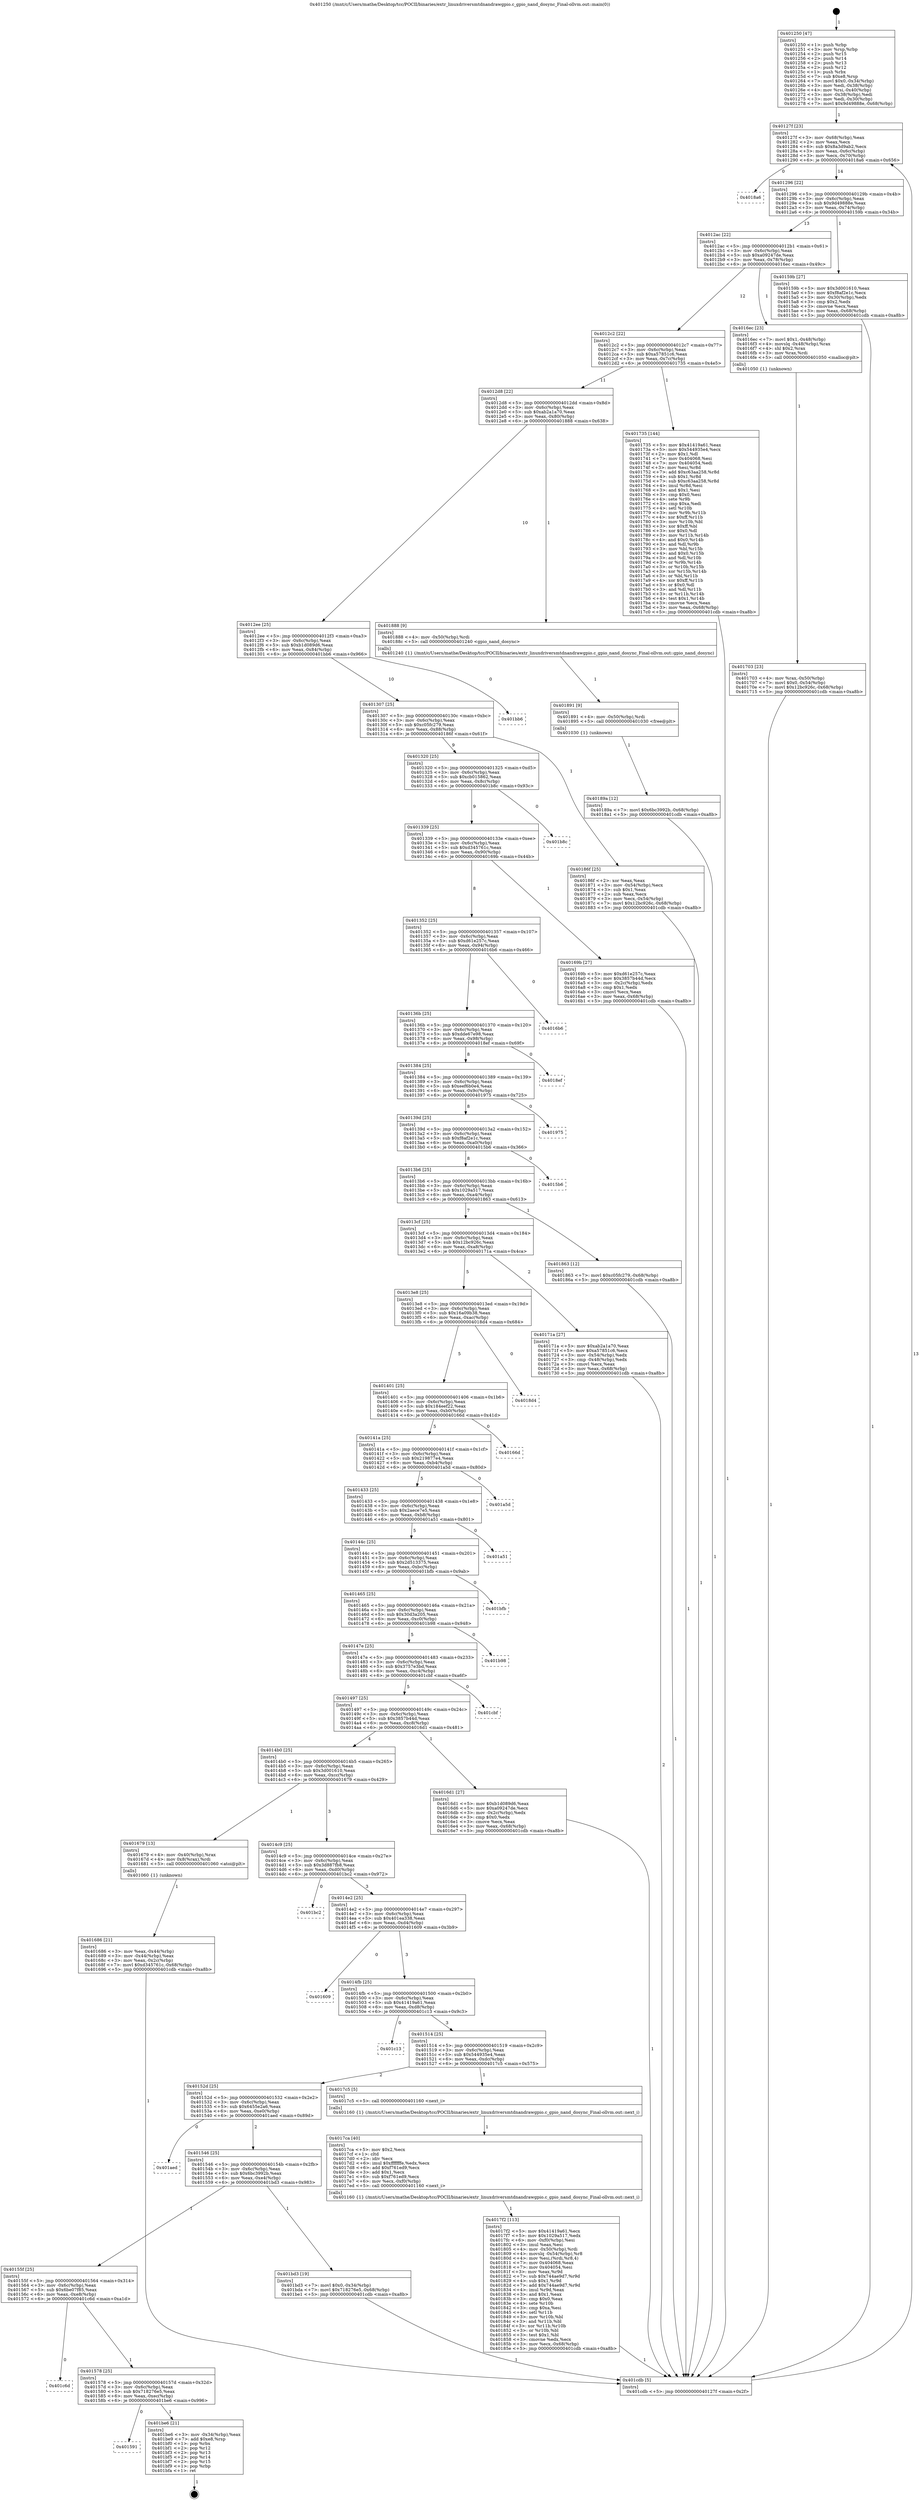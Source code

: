 digraph "0x401250" {
  label = "0x401250 (/mnt/c/Users/mathe/Desktop/tcc/POCII/binaries/extr_linuxdriversmtdnandrawgpio.c_gpio_nand_dosync_Final-ollvm.out::main(0))"
  labelloc = "t"
  node[shape=record]

  Entry [label="",width=0.3,height=0.3,shape=circle,fillcolor=black,style=filled]
  "0x40127f" [label="{
     0x40127f [23]\l
     | [instrs]\l
     &nbsp;&nbsp;0x40127f \<+3\>: mov -0x68(%rbp),%eax\l
     &nbsp;&nbsp;0x401282 \<+2\>: mov %eax,%ecx\l
     &nbsp;&nbsp;0x401284 \<+6\>: sub $0x8a3d9ab2,%ecx\l
     &nbsp;&nbsp;0x40128a \<+3\>: mov %eax,-0x6c(%rbp)\l
     &nbsp;&nbsp;0x40128d \<+3\>: mov %ecx,-0x70(%rbp)\l
     &nbsp;&nbsp;0x401290 \<+6\>: je 00000000004018a6 \<main+0x656\>\l
  }"]
  "0x4018a6" [label="{
     0x4018a6\l
  }", style=dashed]
  "0x401296" [label="{
     0x401296 [22]\l
     | [instrs]\l
     &nbsp;&nbsp;0x401296 \<+5\>: jmp 000000000040129b \<main+0x4b\>\l
     &nbsp;&nbsp;0x40129b \<+3\>: mov -0x6c(%rbp),%eax\l
     &nbsp;&nbsp;0x40129e \<+5\>: sub $0x9d49888e,%eax\l
     &nbsp;&nbsp;0x4012a3 \<+3\>: mov %eax,-0x74(%rbp)\l
     &nbsp;&nbsp;0x4012a6 \<+6\>: je 000000000040159b \<main+0x34b\>\l
  }"]
  Exit [label="",width=0.3,height=0.3,shape=circle,fillcolor=black,style=filled,peripheries=2]
  "0x40159b" [label="{
     0x40159b [27]\l
     | [instrs]\l
     &nbsp;&nbsp;0x40159b \<+5\>: mov $0x3d001610,%eax\l
     &nbsp;&nbsp;0x4015a0 \<+5\>: mov $0xf8af2e1c,%ecx\l
     &nbsp;&nbsp;0x4015a5 \<+3\>: mov -0x30(%rbp),%edx\l
     &nbsp;&nbsp;0x4015a8 \<+3\>: cmp $0x2,%edx\l
     &nbsp;&nbsp;0x4015ab \<+3\>: cmovne %ecx,%eax\l
     &nbsp;&nbsp;0x4015ae \<+3\>: mov %eax,-0x68(%rbp)\l
     &nbsp;&nbsp;0x4015b1 \<+5\>: jmp 0000000000401cdb \<main+0xa8b\>\l
  }"]
  "0x4012ac" [label="{
     0x4012ac [22]\l
     | [instrs]\l
     &nbsp;&nbsp;0x4012ac \<+5\>: jmp 00000000004012b1 \<main+0x61\>\l
     &nbsp;&nbsp;0x4012b1 \<+3\>: mov -0x6c(%rbp),%eax\l
     &nbsp;&nbsp;0x4012b4 \<+5\>: sub $0xa09247de,%eax\l
     &nbsp;&nbsp;0x4012b9 \<+3\>: mov %eax,-0x78(%rbp)\l
     &nbsp;&nbsp;0x4012bc \<+6\>: je 00000000004016ec \<main+0x49c\>\l
  }"]
  "0x401cdb" [label="{
     0x401cdb [5]\l
     | [instrs]\l
     &nbsp;&nbsp;0x401cdb \<+5\>: jmp 000000000040127f \<main+0x2f\>\l
  }"]
  "0x401250" [label="{
     0x401250 [47]\l
     | [instrs]\l
     &nbsp;&nbsp;0x401250 \<+1\>: push %rbp\l
     &nbsp;&nbsp;0x401251 \<+3\>: mov %rsp,%rbp\l
     &nbsp;&nbsp;0x401254 \<+2\>: push %r15\l
     &nbsp;&nbsp;0x401256 \<+2\>: push %r14\l
     &nbsp;&nbsp;0x401258 \<+2\>: push %r13\l
     &nbsp;&nbsp;0x40125a \<+2\>: push %r12\l
     &nbsp;&nbsp;0x40125c \<+1\>: push %rbx\l
     &nbsp;&nbsp;0x40125d \<+7\>: sub $0xe8,%rsp\l
     &nbsp;&nbsp;0x401264 \<+7\>: movl $0x0,-0x34(%rbp)\l
     &nbsp;&nbsp;0x40126b \<+3\>: mov %edi,-0x38(%rbp)\l
     &nbsp;&nbsp;0x40126e \<+4\>: mov %rsi,-0x40(%rbp)\l
     &nbsp;&nbsp;0x401272 \<+3\>: mov -0x38(%rbp),%edi\l
     &nbsp;&nbsp;0x401275 \<+3\>: mov %edi,-0x30(%rbp)\l
     &nbsp;&nbsp;0x401278 \<+7\>: movl $0x9d49888e,-0x68(%rbp)\l
  }"]
  "0x401591" [label="{
     0x401591\l
  }", style=dashed]
  "0x4016ec" [label="{
     0x4016ec [23]\l
     | [instrs]\l
     &nbsp;&nbsp;0x4016ec \<+7\>: movl $0x1,-0x48(%rbp)\l
     &nbsp;&nbsp;0x4016f3 \<+4\>: movslq -0x48(%rbp),%rax\l
     &nbsp;&nbsp;0x4016f7 \<+4\>: shl $0x2,%rax\l
     &nbsp;&nbsp;0x4016fb \<+3\>: mov %rax,%rdi\l
     &nbsp;&nbsp;0x4016fe \<+5\>: call 0000000000401050 \<malloc@plt\>\l
     | [calls]\l
     &nbsp;&nbsp;0x401050 \{1\} (unknown)\l
  }"]
  "0x4012c2" [label="{
     0x4012c2 [22]\l
     | [instrs]\l
     &nbsp;&nbsp;0x4012c2 \<+5\>: jmp 00000000004012c7 \<main+0x77\>\l
     &nbsp;&nbsp;0x4012c7 \<+3\>: mov -0x6c(%rbp),%eax\l
     &nbsp;&nbsp;0x4012ca \<+5\>: sub $0xa57851c6,%eax\l
     &nbsp;&nbsp;0x4012cf \<+3\>: mov %eax,-0x7c(%rbp)\l
     &nbsp;&nbsp;0x4012d2 \<+6\>: je 0000000000401735 \<main+0x4e5\>\l
  }"]
  "0x401be6" [label="{
     0x401be6 [21]\l
     | [instrs]\l
     &nbsp;&nbsp;0x401be6 \<+3\>: mov -0x34(%rbp),%eax\l
     &nbsp;&nbsp;0x401be9 \<+7\>: add $0xe8,%rsp\l
     &nbsp;&nbsp;0x401bf0 \<+1\>: pop %rbx\l
     &nbsp;&nbsp;0x401bf1 \<+2\>: pop %r12\l
     &nbsp;&nbsp;0x401bf3 \<+2\>: pop %r13\l
     &nbsp;&nbsp;0x401bf5 \<+2\>: pop %r14\l
     &nbsp;&nbsp;0x401bf7 \<+2\>: pop %r15\l
     &nbsp;&nbsp;0x401bf9 \<+1\>: pop %rbp\l
     &nbsp;&nbsp;0x401bfa \<+1\>: ret\l
  }"]
  "0x401735" [label="{
     0x401735 [144]\l
     | [instrs]\l
     &nbsp;&nbsp;0x401735 \<+5\>: mov $0x41419a61,%eax\l
     &nbsp;&nbsp;0x40173a \<+5\>: mov $0x544935e4,%ecx\l
     &nbsp;&nbsp;0x40173f \<+2\>: mov $0x1,%dl\l
     &nbsp;&nbsp;0x401741 \<+7\>: mov 0x404068,%esi\l
     &nbsp;&nbsp;0x401748 \<+7\>: mov 0x404054,%edi\l
     &nbsp;&nbsp;0x40174f \<+3\>: mov %esi,%r8d\l
     &nbsp;&nbsp;0x401752 \<+7\>: add $0xc63aa258,%r8d\l
     &nbsp;&nbsp;0x401759 \<+4\>: sub $0x1,%r8d\l
     &nbsp;&nbsp;0x40175d \<+7\>: sub $0xc63aa258,%r8d\l
     &nbsp;&nbsp;0x401764 \<+4\>: imul %r8d,%esi\l
     &nbsp;&nbsp;0x401768 \<+3\>: and $0x1,%esi\l
     &nbsp;&nbsp;0x40176b \<+3\>: cmp $0x0,%esi\l
     &nbsp;&nbsp;0x40176e \<+4\>: sete %r9b\l
     &nbsp;&nbsp;0x401772 \<+3\>: cmp $0xa,%edi\l
     &nbsp;&nbsp;0x401775 \<+4\>: setl %r10b\l
     &nbsp;&nbsp;0x401779 \<+3\>: mov %r9b,%r11b\l
     &nbsp;&nbsp;0x40177c \<+4\>: xor $0xff,%r11b\l
     &nbsp;&nbsp;0x401780 \<+3\>: mov %r10b,%bl\l
     &nbsp;&nbsp;0x401783 \<+3\>: xor $0xff,%bl\l
     &nbsp;&nbsp;0x401786 \<+3\>: xor $0x0,%dl\l
     &nbsp;&nbsp;0x401789 \<+3\>: mov %r11b,%r14b\l
     &nbsp;&nbsp;0x40178c \<+4\>: and $0x0,%r14b\l
     &nbsp;&nbsp;0x401790 \<+3\>: and %dl,%r9b\l
     &nbsp;&nbsp;0x401793 \<+3\>: mov %bl,%r15b\l
     &nbsp;&nbsp;0x401796 \<+4\>: and $0x0,%r15b\l
     &nbsp;&nbsp;0x40179a \<+3\>: and %dl,%r10b\l
     &nbsp;&nbsp;0x40179d \<+3\>: or %r9b,%r14b\l
     &nbsp;&nbsp;0x4017a0 \<+3\>: or %r10b,%r15b\l
     &nbsp;&nbsp;0x4017a3 \<+3\>: xor %r15b,%r14b\l
     &nbsp;&nbsp;0x4017a6 \<+3\>: or %bl,%r11b\l
     &nbsp;&nbsp;0x4017a9 \<+4\>: xor $0xff,%r11b\l
     &nbsp;&nbsp;0x4017ad \<+3\>: or $0x0,%dl\l
     &nbsp;&nbsp;0x4017b0 \<+3\>: and %dl,%r11b\l
     &nbsp;&nbsp;0x4017b3 \<+3\>: or %r11b,%r14b\l
     &nbsp;&nbsp;0x4017b6 \<+4\>: test $0x1,%r14b\l
     &nbsp;&nbsp;0x4017ba \<+3\>: cmovne %ecx,%eax\l
     &nbsp;&nbsp;0x4017bd \<+3\>: mov %eax,-0x68(%rbp)\l
     &nbsp;&nbsp;0x4017c0 \<+5\>: jmp 0000000000401cdb \<main+0xa8b\>\l
  }"]
  "0x4012d8" [label="{
     0x4012d8 [22]\l
     | [instrs]\l
     &nbsp;&nbsp;0x4012d8 \<+5\>: jmp 00000000004012dd \<main+0x8d\>\l
     &nbsp;&nbsp;0x4012dd \<+3\>: mov -0x6c(%rbp),%eax\l
     &nbsp;&nbsp;0x4012e0 \<+5\>: sub $0xab2a1a70,%eax\l
     &nbsp;&nbsp;0x4012e5 \<+3\>: mov %eax,-0x80(%rbp)\l
     &nbsp;&nbsp;0x4012e8 \<+6\>: je 0000000000401888 \<main+0x638\>\l
  }"]
  "0x401578" [label="{
     0x401578 [25]\l
     | [instrs]\l
     &nbsp;&nbsp;0x401578 \<+5\>: jmp 000000000040157d \<main+0x32d\>\l
     &nbsp;&nbsp;0x40157d \<+3\>: mov -0x6c(%rbp),%eax\l
     &nbsp;&nbsp;0x401580 \<+5\>: sub $0x718276e5,%eax\l
     &nbsp;&nbsp;0x401585 \<+6\>: mov %eax,-0xec(%rbp)\l
     &nbsp;&nbsp;0x40158b \<+6\>: je 0000000000401be6 \<main+0x996\>\l
  }"]
  "0x401888" [label="{
     0x401888 [9]\l
     | [instrs]\l
     &nbsp;&nbsp;0x401888 \<+4\>: mov -0x50(%rbp),%rdi\l
     &nbsp;&nbsp;0x40188c \<+5\>: call 0000000000401240 \<gpio_nand_dosync\>\l
     | [calls]\l
     &nbsp;&nbsp;0x401240 \{1\} (/mnt/c/Users/mathe/Desktop/tcc/POCII/binaries/extr_linuxdriversmtdnandrawgpio.c_gpio_nand_dosync_Final-ollvm.out::gpio_nand_dosync)\l
  }"]
  "0x4012ee" [label="{
     0x4012ee [25]\l
     | [instrs]\l
     &nbsp;&nbsp;0x4012ee \<+5\>: jmp 00000000004012f3 \<main+0xa3\>\l
     &nbsp;&nbsp;0x4012f3 \<+3\>: mov -0x6c(%rbp),%eax\l
     &nbsp;&nbsp;0x4012f6 \<+5\>: sub $0xb1d089d6,%eax\l
     &nbsp;&nbsp;0x4012fb \<+6\>: mov %eax,-0x84(%rbp)\l
     &nbsp;&nbsp;0x401301 \<+6\>: je 0000000000401bb6 \<main+0x966\>\l
  }"]
  "0x401c6d" [label="{
     0x401c6d\l
  }", style=dashed]
  "0x401bb6" [label="{
     0x401bb6\l
  }", style=dashed]
  "0x401307" [label="{
     0x401307 [25]\l
     | [instrs]\l
     &nbsp;&nbsp;0x401307 \<+5\>: jmp 000000000040130c \<main+0xbc\>\l
     &nbsp;&nbsp;0x40130c \<+3\>: mov -0x6c(%rbp),%eax\l
     &nbsp;&nbsp;0x40130f \<+5\>: sub $0xc05fc279,%eax\l
     &nbsp;&nbsp;0x401314 \<+6\>: mov %eax,-0x88(%rbp)\l
     &nbsp;&nbsp;0x40131a \<+6\>: je 000000000040186f \<main+0x61f\>\l
  }"]
  "0x40155f" [label="{
     0x40155f [25]\l
     | [instrs]\l
     &nbsp;&nbsp;0x40155f \<+5\>: jmp 0000000000401564 \<main+0x314\>\l
     &nbsp;&nbsp;0x401564 \<+3\>: mov -0x6c(%rbp),%eax\l
     &nbsp;&nbsp;0x401567 \<+5\>: sub $0x6be07f85,%eax\l
     &nbsp;&nbsp;0x40156c \<+6\>: mov %eax,-0xe8(%rbp)\l
     &nbsp;&nbsp;0x401572 \<+6\>: je 0000000000401c6d \<main+0xa1d\>\l
  }"]
  "0x40186f" [label="{
     0x40186f [25]\l
     | [instrs]\l
     &nbsp;&nbsp;0x40186f \<+2\>: xor %eax,%eax\l
     &nbsp;&nbsp;0x401871 \<+3\>: mov -0x54(%rbp),%ecx\l
     &nbsp;&nbsp;0x401874 \<+3\>: sub $0x1,%eax\l
     &nbsp;&nbsp;0x401877 \<+2\>: sub %eax,%ecx\l
     &nbsp;&nbsp;0x401879 \<+3\>: mov %ecx,-0x54(%rbp)\l
     &nbsp;&nbsp;0x40187c \<+7\>: movl $0x12bc926c,-0x68(%rbp)\l
     &nbsp;&nbsp;0x401883 \<+5\>: jmp 0000000000401cdb \<main+0xa8b\>\l
  }"]
  "0x401320" [label="{
     0x401320 [25]\l
     | [instrs]\l
     &nbsp;&nbsp;0x401320 \<+5\>: jmp 0000000000401325 \<main+0xd5\>\l
     &nbsp;&nbsp;0x401325 \<+3\>: mov -0x6c(%rbp),%eax\l
     &nbsp;&nbsp;0x401328 \<+5\>: sub $0xcb015862,%eax\l
     &nbsp;&nbsp;0x40132d \<+6\>: mov %eax,-0x8c(%rbp)\l
     &nbsp;&nbsp;0x401333 \<+6\>: je 0000000000401b8c \<main+0x93c\>\l
  }"]
  "0x401bd3" [label="{
     0x401bd3 [19]\l
     | [instrs]\l
     &nbsp;&nbsp;0x401bd3 \<+7\>: movl $0x0,-0x34(%rbp)\l
     &nbsp;&nbsp;0x401bda \<+7\>: movl $0x718276e5,-0x68(%rbp)\l
     &nbsp;&nbsp;0x401be1 \<+5\>: jmp 0000000000401cdb \<main+0xa8b\>\l
  }"]
  "0x401b8c" [label="{
     0x401b8c\l
  }", style=dashed]
  "0x401339" [label="{
     0x401339 [25]\l
     | [instrs]\l
     &nbsp;&nbsp;0x401339 \<+5\>: jmp 000000000040133e \<main+0xee\>\l
     &nbsp;&nbsp;0x40133e \<+3\>: mov -0x6c(%rbp),%eax\l
     &nbsp;&nbsp;0x401341 \<+5\>: sub $0xd345761c,%eax\l
     &nbsp;&nbsp;0x401346 \<+6\>: mov %eax,-0x90(%rbp)\l
     &nbsp;&nbsp;0x40134c \<+6\>: je 000000000040169b \<main+0x44b\>\l
  }"]
  "0x401546" [label="{
     0x401546 [25]\l
     | [instrs]\l
     &nbsp;&nbsp;0x401546 \<+5\>: jmp 000000000040154b \<main+0x2fb\>\l
     &nbsp;&nbsp;0x40154b \<+3\>: mov -0x6c(%rbp),%eax\l
     &nbsp;&nbsp;0x40154e \<+5\>: sub $0x6bc3992b,%eax\l
     &nbsp;&nbsp;0x401553 \<+6\>: mov %eax,-0xe4(%rbp)\l
     &nbsp;&nbsp;0x401559 \<+6\>: je 0000000000401bd3 \<main+0x983\>\l
  }"]
  "0x40169b" [label="{
     0x40169b [27]\l
     | [instrs]\l
     &nbsp;&nbsp;0x40169b \<+5\>: mov $0xd61e257c,%eax\l
     &nbsp;&nbsp;0x4016a0 \<+5\>: mov $0x3857b44d,%ecx\l
     &nbsp;&nbsp;0x4016a5 \<+3\>: mov -0x2c(%rbp),%edx\l
     &nbsp;&nbsp;0x4016a8 \<+3\>: cmp $0x1,%edx\l
     &nbsp;&nbsp;0x4016ab \<+3\>: cmovl %ecx,%eax\l
     &nbsp;&nbsp;0x4016ae \<+3\>: mov %eax,-0x68(%rbp)\l
     &nbsp;&nbsp;0x4016b1 \<+5\>: jmp 0000000000401cdb \<main+0xa8b\>\l
  }"]
  "0x401352" [label="{
     0x401352 [25]\l
     | [instrs]\l
     &nbsp;&nbsp;0x401352 \<+5\>: jmp 0000000000401357 \<main+0x107\>\l
     &nbsp;&nbsp;0x401357 \<+3\>: mov -0x6c(%rbp),%eax\l
     &nbsp;&nbsp;0x40135a \<+5\>: sub $0xd61e257c,%eax\l
     &nbsp;&nbsp;0x40135f \<+6\>: mov %eax,-0x94(%rbp)\l
     &nbsp;&nbsp;0x401365 \<+6\>: je 00000000004016b6 \<main+0x466\>\l
  }"]
  "0x401aed" [label="{
     0x401aed\l
  }", style=dashed]
  "0x4016b6" [label="{
     0x4016b6\l
  }", style=dashed]
  "0x40136b" [label="{
     0x40136b [25]\l
     | [instrs]\l
     &nbsp;&nbsp;0x40136b \<+5\>: jmp 0000000000401370 \<main+0x120\>\l
     &nbsp;&nbsp;0x401370 \<+3\>: mov -0x6c(%rbp),%eax\l
     &nbsp;&nbsp;0x401373 \<+5\>: sub $0xdde67e98,%eax\l
     &nbsp;&nbsp;0x401378 \<+6\>: mov %eax,-0x98(%rbp)\l
     &nbsp;&nbsp;0x40137e \<+6\>: je 00000000004018ef \<main+0x69f\>\l
  }"]
  "0x40189a" [label="{
     0x40189a [12]\l
     | [instrs]\l
     &nbsp;&nbsp;0x40189a \<+7\>: movl $0x6bc3992b,-0x68(%rbp)\l
     &nbsp;&nbsp;0x4018a1 \<+5\>: jmp 0000000000401cdb \<main+0xa8b\>\l
  }"]
  "0x4018ef" [label="{
     0x4018ef\l
  }", style=dashed]
  "0x401384" [label="{
     0x401384 [25]\l
     | [instrs]\l
     &nbsp;&nbsp;0x401384 \<+5\>: jmp 0000000000401389 \<main+0x139\>\l
     &nbsp;&nbsp;0x401389 \<+3\>: mov -0x6c(%rbp),%eax\l
     &nbsp;&nbsp;0x40138c \<+5\>: sub $0xeef6b0e4,%eax\l
     &nbsp;&nbsp;0x401391 \<+6\>: mov %eax,-0x9c(%rbp)\l
     &nbsp;&nbsp;0x401397 \<+6\>: je 0000000000401975 \<main+0x725\>\l
  }"]
  "0x401891" [label="{
     0x401891 [9]\l
     | [instrs]\l
     &nbsp;&nbsp;0x401891 \<+4\>: mov -0x50(%rbp),%rdi\l
     &nbsp;&nbsp;0x401895 \<+5\>: call 0000000000401030 \<free@plt\>\l
     | [calls]\l
     &nbsp;&nbsp;0x401030 \{1\} (unknown)\l
  }"]
  "0x401975" [label="{
     0x401975\l
  }", style=dashed]
  "0x40139d" [label="{
     0x40139d [25]\l
     | [instrs]\l
     &nbsp;&nbsp;0x40139d \<+5\>: jmp 00000000004013a2 \<main+0x152\>\l
     &nbsp;&nbsp;0x4013a2 \<+3\>: mov -0x6c(%rbp),%eax\l
     &nbsp;&nbsp;0x4013a5 \<+5\>: sub $0xf8af2e1c,%eax\l
     &nbsp;&nbsp;0x4013aa \<+6\>: mov %eax,-0xa0(%rbp)\l
     &nbsp;&nbsp;0x4013b0 \<+6\>: je 00000000004015b6 \<main+0x366\>\l
  }"]
  "0x4017f2" [label="{
     0x4017f2 [113]\l
     | [instrs]\l
     &nbsp;&nbsp;0x4017f2 \<+5\>: mov $0x41419a61,%ecx\l
     &nbsp;&nbsp;0x4017f7 \<+5\>: mov $0x1029a517,%edx\l
     &nbsp;&nbsp;0x4017fc \<+6\>: mov -0xf0(%rbp),%esi\l
     &nbsp;&nbsp;0x401802 \<+3\>: imul %eax,%esi\l
     &nbsp;&nbsp;0x401805 \<+4\>: mov -0x50(%rbp),%rdi\l
     &nbsp;&nbsp;0x401809 \<+4\>: movslq -0x54(%rbp),%r8\l
     &nbsp;&nbsp;0x40180d \<+4\>: mov %esi,(%rdi,%r8,4)\l
     &nbsp;&nbsp;0x401811 \<+7\>: mov 0x404068,%eax\l
     &nbsp;&nbsp;0x401818 \<+7\>: mov 0x404054,%esi\l
     &nbsp;&nbsp;0x40181f \<+3\>: mov %eax,%r9d\l
     &nbsp;&nbsp;0x401822 \<+7\>: sub $0x744ae9d7,%r9d\l
     &nbsp;&nbsp;0x401829 \<+4\>: sub $0x1,%r9d\l
     &nbsp;&nbsp;0x40182d \<+7\>: add $0x744ae9d7,%r9d\l
     &nbsp;&nbsp;0x401834 \<+4\>: imul %r9d,%eax\l
     &nbsp;&nbsp;0x401838 \<+3\>: and $0x1,%eax\l
     &nbsp;&nbsp;0x40183b \<+3\>: cmp $0x0,%eax\l
     &nbsp;&nbsp;0x40183e \<+4\>: sete %r10b\l
     &nbsp;&nbsp;0x401842 \<+3\>: cmp $0xa,%esi\l
     &nbsp;&nbsp;0x401845 \<+4\>: setl %r11b\l
     &nbsp;&nbsp;0x401849 \<+3\>: mov %r10b,%bl\l
     &nbsp;&nbsp;0x40184c \<+3\>: and %r11b,%bl\l
     &nbsp;&nbsp;0x40184f \<+3\>: xor %r11b,%r10b\l
     &nbsp;&nbsp;0x401852 \<+3\>: or %r10b,%bl\l
     &nbsp;&nbsp;0x401855 \<+3\>: test $0x1,%bl\l
     &nbsp;&nbsp;0x401858 \<+3\>: cmovne %edx,%ecx\l
     &nbsp;&nbsp;0x40185b \<+3\>: mov %ecx,-0x68(%rbp)\l
     &nbsp;&nbsp;0x40185e \<+5\>: jmp 0000000000401cdb \<main+0xa8b\>\l
  }"]
  "0x4015b6" [label="{
     0x4015b6\l
  }", style=dashed]
  "0x4013b6" [label="{
     0x4013b6 [25]\l
     | [instrs]\l
     &nbsp;&nbsp;0x4013b6 \<+5\>: jmp 00000000004013bb \<main+0x16b\>\l
     &nbsp;&nbsp;0x4013bb \<+3\>: mov -0x6c(%rbp),%eax\l
     &nbsp;&nbsp;0x4013be \<+5\>: sub $0x1029a517,%eax\l
     &nbsp;&nbsp;0x4013c3 \<+6\>: mov %eax,-0xa4(%rbp)\l
     &nbsp;&nbsp;0x4013c9 \<+6\>: je 0000000000401863 \<main+0x613\>\l
  }"]
  "0x4017ca" [label="{
     0x4017ca [40]\l
     | [instrs]\l
     &nbsp;&nbsp;0x4017ca \<+5\>: mov $0x2,%ecx\l
     &nbsp;&nbsp;0x4017cf \<+1\>: cltd\l
     &nbsp;&nbsp;0x4017d0 \<+2\>: idiv %ecx\l
     &nbsp;&nbsp;0x4017d2 \<+6\>: imul $0xfffffffe,%edx,%ecx\l
     &nbsp;&nbsp;0x4017d8 \<+6\>: add $0xf761ed9,%ecx\l
     &nbsp;&nbsp;0x4017de \<+3\>: add $0x1,%ecx\l
     &nbsp;&nbsp;0x4017e1 \<+6\>: sub $0xf761ed9,%ecx\l
     &nbsp;&nbsp;0x4017e7 \<+6\>: mov %ecx,-0xf0(%rbp)\l
     &nbsp;&nbsp;0x4017ed \<+5\>: call 0000000000401160 \<next_i\>\l
     | [calls]\l
     &nbsp;&nbsp;0x401160 \{1\} (/mnt/c/Users/mathe/Desktop/tcc/POCII/binaries/extr_linuxdriversmtdnandrawgpio.c_gpio_nand_dosync_Final-ollvm.out::next_i)\l
  }"]
  "0x401863" [label="{
     0x401863 [12]\l
     | [instrs]\l
     &nbsp;&nbsp;0x401863 \<+7\>: movl $0xc05fc279,-0x68(%rbp)\l
     &nbsp;&nbsp;0x40186a \<+5\>: jmp 0000000000401cdb \<main+0xa8b\>\l
  }"]
  "0x4013cf" [label="{
     0x4013cf [25]\l
     | [instrs]\l
     &nbsp;&nbsp;0x4013cf \<+5\>: jmp 00000000004013d4 \<main+0x184\>\l
     &nbsp;&nbsp;0x4013d4 \<+3\>: mov -0x6c(%rbp),%eax\l
     &nbsp;&nbsp;0x4013d7 \<+5\>: sub $0x12bc926c,%eax\l
     &nbsp;&nbsp;0x4013dc \<+6\>: mov %eax,-0xa8(%rbp)\l
     &nbsp;&nbsp;0x4013e2 \<+6\>: je 000000000040171a \<main+0x4ca\>\l
  }"]
  "0x40152d" [label="{
     0x40152d [25]\l
     | [instrs]\l
     &nbsp;&nbsp;0x40152d \<+5\>: jmp 0000000000401532 \<main+0x2e2\>\l
     &nbsp;&nbsp;0x401532 \<+3\>: mov -0x6c(%rbp),%eax\l
     &nbsp;&nbsp;0x401535 \<+5\>: sub $0x6455e2a6,%eax\l
     &nbsp;&nbsp;0x40153a \<+6\>: mov %eax,-0xe0(%rbp)\l
     &nbsp;&nbsp;0x401540 \<+6\>: je 0000000000401aed \<main+0x89d\>\l
  }"]
  "0x40171a" [label="{
     0x40171a [27]\l
     | [instrs]\l
     &nbsp;&nbsp;0x40171a \<+5\>: mov $0xab2a1a70,%eax\l
     &nbsp;&nbsp;0x40171f \<+5\>: mov $0xa57851c6,%ecx\l
     &nbsp;&nbsp;0x401724 \<+3\>: mov -0x54(%rbp),%edx\l
     &nbsp;&nbsp;0x401727 \<+3\>: cmp -0x48(%rbp),%edx\l
     &nbsp;&nbsp;0x40172a \<+3\>: cmovl %ecx,%eax\l
     &nbsp;&nbsp;0x40172d \<+3\>: mov %eax,-0x68(%rbp)\l
     &nbsp;&nbsp;0x401730 \<+5\>: jmp 0000000000401cdb \<main+0xa8b\>\l
  }"]
  "0x4013e8" [label="{
     0x4013e8 [25]\l
     | [instrs]\l
     &nbsp;&nbsp;0x4013e8 \<+5\>: jmp 00000000004013ed \<main+0x19d\>\l
     &nbsp;&nbsp;0x4013ed \<+3\>: mov -0x6c(%rbp),%eax\l
     &nbsp;&nbsp;0x4013f0 \<+5\>: sub $0x16a09b38,%eax\l
     &nbsp;&nbsp;0x4013f5 \<+6\>: mov %eax,-0xac(%rbp)\l
     &nbsp;&nbsp;0x4013fb \<+6\>: je 00000000004018d4 \<main+0x684\>\l
  }"]
  "0x4017c5" [label="{
     0x4017c5 [5]\l
     | [instrs]\l
     &nbsp;&nbsp;0x4017c5 \<+5\>: call 0000000000401160 \<next_i\>\l
     | [calls]\l
     &nbsp;&nbsp;0x401160 \{1\} (/mnt/c/Users/mathe/Desktop/tcc/POCII/binaries/extr_linuxdriversmtdnandrawgpio.c_gpio_nand_dosync_Final-ollvm.out::next_i)\l
  }"]
  "0x4018d4" [label="{
     0x4018d4\l
  }", style=dashed]
  "0x401401" [label="{
     0x401401 [25]\l
     | [instrs]\l
     &nbsp;&nbsp;0x401401 \<+5\>: jmp 0000000000401406 \<main+0x1b6\>\l
     &nbsp;&nbsp;0x401406 \<+3\>: mov -0x6c(%rbp),%eax\l
     &nbsp;&nbsp;0x401409 \<+5\>: sub $0x184eef22,%eax\l
     &nbsp;&nbsp;0x40140e \<+6\>: mov %eax,-0xb0(%rbp)\l
     &nbsp;&nbsp;0x401414 \<+6\>: je 000000000040166d \<main+0x41d\>\l
  }"]
  "0x401514" [label="{
     0x401514 [25]\l
     | [instrs]\l
     &nbsp;&nbsp;0x401514 \<+5\>: jmp 0000000000401519 \<main+0x2c9\>\l
     &nbsp;&nbsp;0x401519 \<+3\>: mov -0x6c(%rbp),%eax\l
     &nbsp;&nbsp;0x40151c \<+5\>: sub $0x544935e4,%eax\l
     &nbsp;&nbsp;0x401521 \<+6\>: mov %eax,-0xdc(%rbp)\l
     &nbsp;&nbsp;0x401527 \<+6\>: je 00000000004017c5 \<main+0x575\>\l
  }"]
  "0x40166d" [label="{
     0x40166d\l
  }", style=dashed]
  "0x40141a" [label="{
     0x40141a [25]\l
     | [instrs]\l
     &nbsp;&nbsp;0x40141a \<+5\>: jmp 000000000040141f \<main+0x1cf\>\l
     &nbsp;&nbsp;0x40141f \<+3\>: mov -0x6c(%rbp),%eax\l
     &nbsp;&nbsp;0x401422 \<+5\>: sub $0x219877e4,%eax\l
     &nbsp;&nbsp;0x401427 \<+6\>: mov %eax,-0xb4(%rbp)\l
     &nbsp;&nbsp;0x40142d \<+6\>: je 0000000000401a5d \<main+0x80d\>\l
  }"]
  "0x401c13" [label="{
     0x401c13\l
  }", style=dashed]
  "0x401a5d" [label="{
     0x401a5d\l
  }", style=dashed]
  "0x401433" [label="{
     0x401433 [25]\l
     | [instrs]\l
     &nbsp;&nbsp;0x401433 \<+5\>: jmp 0000000000401438 \<main+0x1e8\>\l
     &nbsp;&nbsp;0x401438 \<+3\>: mov -0x6c(%rbp),%eax\l
     &nbsp;&nbsp;0x40143b \<+5\>: sub $0x2aece7e5,%eax\l
     &nbsp;&nbsp;0x401440 \<+6\>: mov %eax,-0xb8(%rbp)\l
     &nbsp;&nbsp;0x401446 \<+6\>: je 0000000000401a51 \<main+0x801\>\l
  }"]
  "0x4014fb" [label="{
     0x4014fb [25]\l
     | [instrs]\l
     &nbsp;&nbsp;0x4014fb \<+5\>: jmp 0000000000401500 \<main+0x2b0\>\l
     &nbsp;&nbsp;0x401500 \<+3\>: mov -0x6c(%rbp),%eax\l
     &nbsp;&nbsp;0x401503 \<+5\>: sub $0x41419a61,%eax\l
     &nbsp;&nbsp;0x401508 \<+6\>: mov %eax,-0xd8(%rbp)\l
     &nbsp;&nbsp;0x40150e \<+6\>: je 0000000000401c13 \<main+0x9c3\>\l
  }"]
  "0x401a51" [label="{
     0x401a51\l
  }", style=dashed]
  "0x40144c" [label="{
     0x40144c [25]\l
     | [instrs]\l
     &nbsp;&nbsp;0x40144c \<+5\>: jmp 0000000000401451 \<main+0x201\>\l
     &nbsp;&nbsp;0x401451 \<+3\>: mov -0x6c(%rbp),%eax\l
     &nbsp;&nbsp;0x401454 \<+5\>: sub $0x2d513375,%eax\l
     &nbsp;&nbsp;0x401459 \<+6\>: mov %eax,-0xbc(%rbp)\l
     &nbsp;&nbsp;0x40145f \<+6\>: je 0000000000401bfb \<main+0x9ab\>\l
  }"]
  "0x401609" [label="{
     0x401609\l
  }", style=dashed]
  "0x401bfb" [label="{
     0x401bfb\l
  }", style=dashed]
  "0x401465" [label="{
     0x401465 [25]\l
     | [instrs]\l
     &nbsp;&nbsp;0x401465 \<+5\>: jmp 000000000040146a \<main+0x21a\>\l
     &nbsp;&nbsp;0x40146a \<+3\>: mov -0x6c(%rbp),%eax\l
     &nbsp;&nbsp;0x40146d \<+5\>: sub $0x30d3a205,%eax\l
     &nbsp;&nbsp;0x401472 \<+6\>: mov %eax,-0xc0(%rbp)\l
     &nbsp;&nbsp;0x401478 \<+6\>: je 0000000000401b98 \<main+0x948\>\l
  }"]
  "0x4014e2" [label="{
     0x4014e2 [25]\l
     | [instrs]\l
     &nbsp;&nbsp;0x4014e2 \<+5\>: jmp 00000000004014e7 \<main+0x297\>\l
     &nbsp;&nbsp;0x4014e7 \<+3\>: mov -0x6c(%rbp),%eax\l
     &nbsp;&nbsp;0x4014ea \<+5\>: sub $0x401ea338,%eax\l
     &nbsp;&nbsp;0x4014ef \<+6\>: mov %eax,-0xd4(%rbp)\l
     &nbsp;&nbsp;0x4014f5 \<+6\>: je 0000000000401609 \<main+0x3b9\>\l
  }"]
  "0x401b98" [label="{
     0x401b98\l
  }", style=dashed]
  "0x40147e" [label="{
     0x40147e [25]\l
     | [instrs]\l
     &nbsp;&nbsp;0x40147e \<+5\>: jmp 0000000000401483 \<main+0x233\>\l
     &nbsp;&nbsp;0x401483 \<+3\>: mov -0x6c(%rbp),%eax\l
     &nbsp;&nbsp;0x401486 \<+5\>: sub $0x3757e3bd,%eax\l
     &nbsp;&nbsp;0x40148b \<+6\>: mov %eax,-0xc4(%rbp)\l
     &nbsp;&nbsp;0x401491 \<+6\>: je 0000000000401cbf \<main+0xa6f\>\l
  }"]
  "0x401bc2" [label="{
     0x401bc2\l
  }", style=dashed]
  "0x401cbf" [label="{
     0x401cbf\l
  }", style=dashed]
  "0x401497" [label="{
     0x401497 [25]\l
     | [instrs]\l
     &nbsp;&nbsp;0x401497 \<+5\>: jmp 000000000040149c \<main+0x24c\>\l
     &nbsp;&nbsp;0x40149c \<+3\>: mov -0x6c(%rbp),%eax\l
     &nbsp;&nbsp;0x40149f \<+5\>: sub $0x3857b44d,%eax\l
     &nbsp;&nbsp;0x4014a4 \<+6\>: mov %eax,-0xc8(%rbp)\l
     &nbsp;&nbsp;0x4014aa \<+6\>: je 00000000004016d1 \<main+0x481\>\l
  }"]
  "0x401703" [label="{
     0x401703 [23]\l
     | [instrs]\l
     &nbsp;&nbsp;0x401703 \<+4\>: mov %rax,-0x50(%rbp)\l
     &nbsp;&nbsp;0x401707 \<+7\>: movl $0x0,-0x54(%rbp)\l
     &nbsp;&nbsp;0x40170e \<+7\>: movl $0x12bc926c,-0x68(%rbp)\l
     &nbsp;&nbsp;0x401715 \<+5\>: jmp 0000000000401cdb \<main+0xa8b\>\l
  }"]
  "0x4016d1" [label="{
     0x4016d1 [27]\l
     | [instrs]\l
     &nbsp;&nbsp;0x4016d1 \<+5\>: mov $0xb1d089d6,%eax\l
     &nbsp;&nbsp;0x4016d6 \<+5\>: mov $0xa09247de,%ecx\l
     &nbsp;&nbsp;0x4016db \<+3\>: mov -0x2c(%rbp),%edx\l
     &nbsp;&nbsp;0x4016de \<+3\>: cmp $0x0,%edx\l
     &nbsp;&nbsp;0x4016e1 \<+3\>: cmove %ecx,%eax\l
     &nbsp;&nbsp;0x4016e4 \<+3\>: mov %eax,-0x68(%rbp)\l
     &nbsp;&nbsp;0x4016e7 \<+5\>: jmp 0000000000401cdb \<main+0xa8b\>\l
  }"]
  "0x4014b0" [label="{
     0x4014b0 [25]\l
     | [instrs]\l
     &nbsp;&nbsp;0x4014b0 \<+5\>: jmp 00000000004014b5 \<main+0x265\>\l
     &nbsp;&nbsp;0x4014b5 \<+3\>: mov -0x6c(%rbp),%eax\l
     &nbsp;&nbsp;0x4014b8 \<+5\>: sub $0x3d001610,%eax\l
     &nbsp;&nbsp;0x4014bd \<+6\>: mov %eax,-0xcc(%rbp)\l
     &nbsp;&nbsp;0x4014c3 \<+6\>: je 0000000000401679 \<main+0x429\>\l
  }"]
  "0x401686" [label="{
     0x401686 [21]\l
     | [instrs]\l
     &nbsp;&nbsp;0x401686 \<+3\>: mov %eax,-0x44(%rbp)\l
     &nbsp;&nbsp;0x401689 \<+3\>: mov -0x44(%rbp),%eax\l
     &nbsp;&nbsp;0x40168c \<+3\>: mov %eax,-0x2c(%rbp)\l
     &nbsp;&nbsp;0x40168f \<+7\>: movl $0xd345761c,-0x68(%rbp)\l
     &nbsp;&nbsp;0x401696 \<+5\>: jmp 0000000000401cdb \<main+0xa8b\>\l
  }"]
  "0x401679" [label="{
     0x401679 [13]\l
     | [instrs]\l
     &nbsp;&nbsp;0x401679 \<+4\>: mov -0x40(%rbp),%rax\l
     &nbsp;&nbsp;0x40167d \<+4\>: mov 0x8(%rax),%rdi\l
     &nbsp;&nbsp;0x401681 \<+5\>: call 0000000000401060 \<atoi@plt\>\l
     | [calls]\l
     &nbsp;&nbsp;0x401060 \{1\} (unknown)\l
  }"]
  "0x4014c9" [label="{
     0x4014c9 [25]\l
     | [instrs]\l
     &nbsp;&nbsp;0x4014c9 \<+5\>: jmp 00000000004014ce \<main+0x27e\>\l
     &nbsp;&nbsp;0x4014ce \<+3\>: mov -0x6c(%rbp),%eax\l
     &nbsp;&nbsp;0x4014d1 \<+5\>: sub $0x3d887fb8,%eax\l
     &nbsp;&nbsp;0x4014d6 \<+6\>: mov %eax,-0xd0(%rbp)\l
     &nbsp;&nbsp;0x4014dc \<+6\>: je 0000000000401bc2 \<main+0x972\>\l
  }"]
  Entry -> "0x401250" [label=" 1"]
  "0x40127f" -> "0x4018a6" [label=" 0"]
  "0x40127f" -> "0x401296" [label=" 14"]
  "0x401be6" -> Exit [label=" 1"]
  "0x401296" -> "0x40159b" [label=" 1"]
  "0x401296" -> "0x4012ac" [label=" 13"]
  "0x40159b" -> "0x401cdb" [label=" 1"]
  "0x401250" -> "0x40127f" [label=" 1"]
  "0x401cdb" -> "0x40127f" [label=" 13"]
  "0x401578" -> "0x401591" [label=" 0"]
  "0x4012ac" -> "0x4016ec" [label=" 1"]
  "0x4012ac" -> "0x4012c2" [label=" 12"]
  "0x401578" -> "0x401be6" [label=" 1"]
  "0x4012c2" -> "0x401735" [label=" 1"]
  "0x4012c2" -> "0x4012d8" [label=" 11"]
  "0x40155f" -> "0x401578" [label=" 1"]
  "0x4012d8" -> "0x401888" [label=" 1"]
  "0x4012d8" -> "0x4012ee" [label=" 10"]
  "0x40155f" -> "0x401c6d" [label=" 0"]
  "0x4012ee" -> "0x401bb6" [label=" 0"]
  "0x4012ee" -> "0x401307" [label=" 10"]
  "0x401bd3" -> "0x401cdb" [label=" 1"]
  "0x401307" -> "0x40186f" [label=" 1"]
  "0x401307" -> "0x401320" [label=" 9"]
  "0x401546" -> "0x40155f" [label=" 1"]
  "0x401320" -> "0x401b8c" [label=" 0"]
  "0x401320" -> "0x401339" [label=" 9"]
  "0x401546" -> "0x401bd3" [label=" 1"]
  "0x401339" -> "0x40169b" [label=" 1"]
  "0x401339" -> "0x401352" [label=" 8"]
  "0x40152d" -> "0x401546" [label=" 2"]
  "0x401352" -> "0x4016b6" [label=" 0"]
  "0x401352" -> "0x40136b" [label=" 8"]
  "0x40152d" -> "0x401aed" [label=" 0"]
  "0x40136b" -> "0x4018ef" [label=" 0"]
  "0x40136b" -> "0x401384" [label=" 8"]
  "0x40189a" -> "0x401cdb" [label=" 1"]
  "0x401384" -> "0x401975" [label=" 0"]
  "0x401384" -> "0x40139d" [label=" 8"]
  "0x401891" -> "0x40189a" [label=" 1"]
  "0x40139d" -> "0x4015b6" [label=" 0"]
  "0x40139d" -> "0x4013b6" [label=" 8"]
  "0x401888" -> "0x401891" [label=" 1"]
  "0x4013b6" -> "0x401863" [label=" 1"]
  "0x4013b6" -> "0x4013cf" [label=" 7"]
  "0x40186f" -> "0x401cdb" [label=" 1"]
  "0x4013cf" -> "0x40171a" [label=" 2"]
  "0x4013cf" -> "0x4013e8" [label=" 5"]
  "0x401863" -> "0x401cdb" [label=" 1"]
  "0x4013e8" -> "0x4018d4" [label=" 0"]
  "0x4013e8" -> "0x401401" [label=" 5"]
  "0x4017f2" -> "0x401cdb" [label=" 1"]
  "0x401401" -> "0x40166d" [label=" 0"]
  "0x401401" -> "0x40141a" [label=" 5"]
  "0x4017c5" -> "0x4017ca" [label=" 1"]
  "0x40141a" -> "0x401a5d" [label=" 0"]
  "0x40141a" -> "0x401433" [label=" 5"]
  "0x401514" -> "0x40152d" [label=" 2"]
  "0x401433" -> "0x401a51" [label=" 0"]
  "0x401433" -> "0x40144c" [label=" 5"]
  "0x4017ca" -> "0x4017f2" [label=" 1"]
  "0x40144c" -> "0x401bfb" [label=" 0"]
  "0x40144c" -> "0x401465" [label=" 5"]
  "0x4014fb" -> "0x401514" [label=" 3"]
  "0x401465" -> "0x401b98" [label=" 0"]
  "0x401465" -> "0x40147e" [label=" 5"]
  "0x401514" -> "0x4017c5" [label=" 1"]
  "0x40147e" -> "0x401cbf" [label=" 0"]
  "0x40147e" -> "0x401497" [label=" 5"]
  "0x4014e2" -> "0x4014fb" [label=" 3"]
  "0x401497" -> "0x4016d1" [label=" 1"]
  "0x401497" -> "0x4014b0" [label=" 4"]
  "0x4014fb" -> "0x401c13" [label=" 0"]
  "0x4014b0" -> "0x401679" [label=" 1"]
  "0x4014b0" -> "0x4014c9" [label=" 3"]
  "0x401679" -> "0x401686" [label=" 1"]
  "0x401686" -> "0x401cdb" [label=" 1"]
  "0x40169b" -> "0x401cdb" [label=" 1"]
  "0x4016d1" -> "0x401cdb" [label=" 1"]
  "0x4016ec" -> "0x401703" [label=" 1"]
  "0x401703" -> "0x401cdb" [label=" 1"]
  "0x40171a" -> "0x401cdb" [label=" 2"]
  "0x401735" -> "0x401cdb" [label=" 1"]
  "0x4014e2" -> "0x401609" [label=" 0"]
  "0x4014c9" -> "0x401bc2" [label=" 0"]
  "0x4014c9" -> "0x4014e2" [label=" 3"]
}
